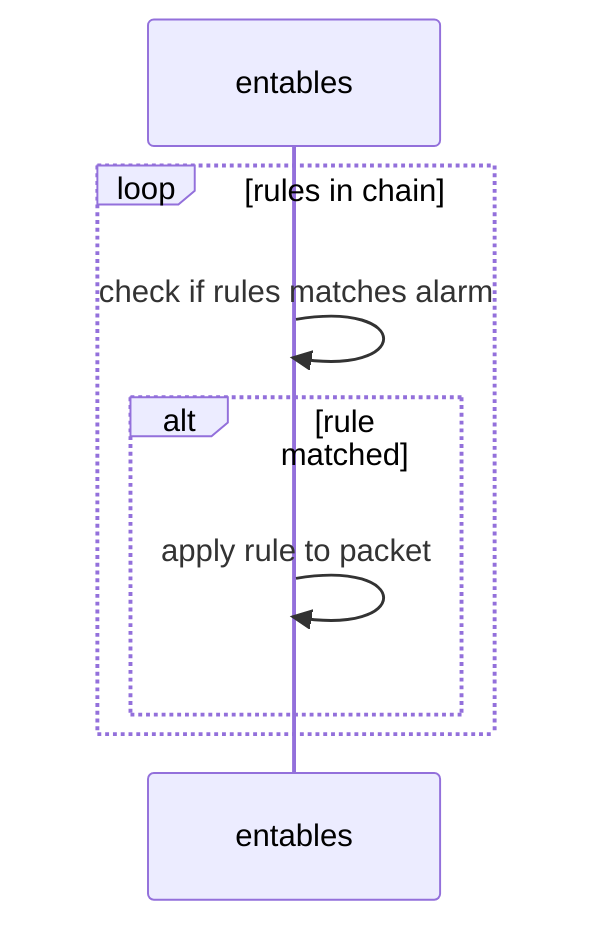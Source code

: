 sequenceDiagram
participant entables
loop rules in chain
entables ->> entables: check if rules matches alarm
alt rule matched
entables ->> entables: apply rule to packet
end
end